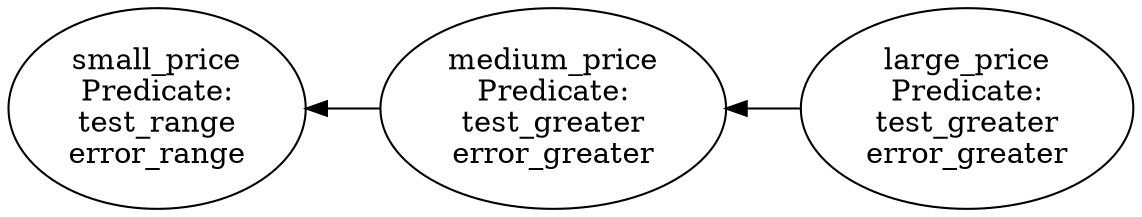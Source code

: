 digraph D {
  rankdir=RL

  small_price [label="small_price\nPredicate:\ntest_range\nerror_range", shape=oval]
  medium_price [label="medium_price\nPredicate:\ntest_greater\nerror_greater", shape=oval]
  large_price [label="large_price\nPredicate:\ntest_greater\nerror_greater", shape=oval]

  medium_price -> small_price
  large_price -> medium_price
}

